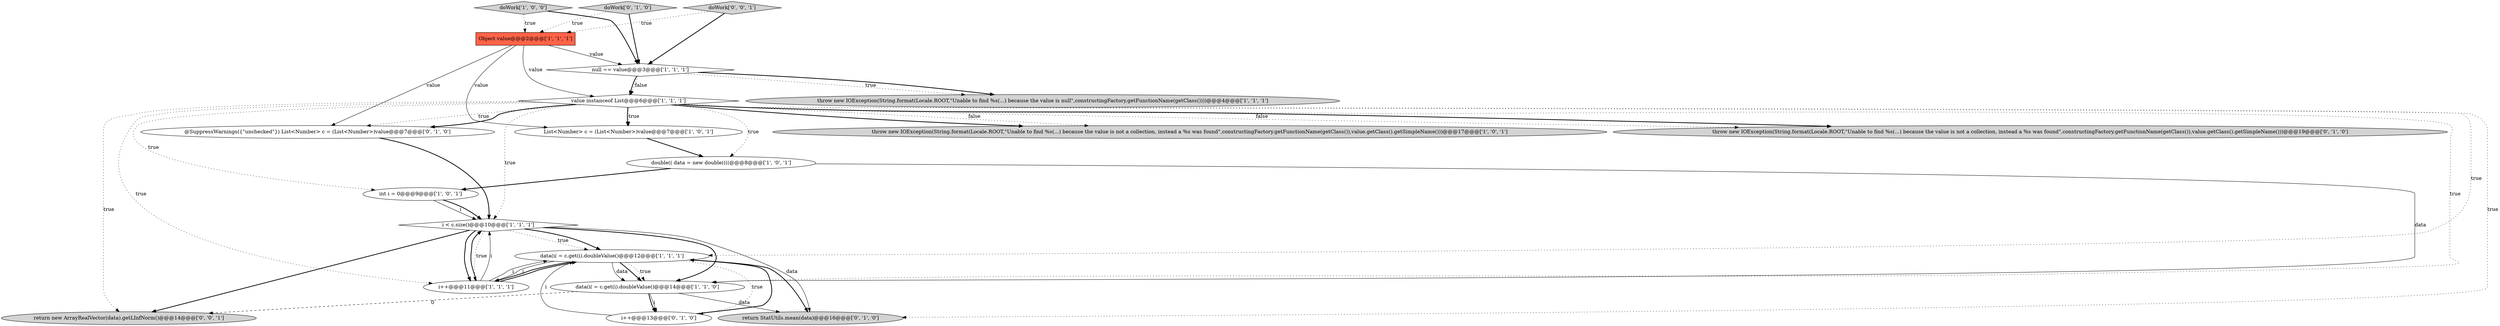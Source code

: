 digraph {
9 [style = filled, label = "Object value@@@2@@@['1', '1', '1']", fillcolor = tomato, shape = box image = "AAA0AAABBB1BBB"];
1 [style = filled, label = "int i = 0@@@9@@@['1', '0', '1']", fillcolor = white, shape = ellipse image = "AAA0AAABBB1BBB"];
2 [style = filled, label = "null == value@@@3@@@['1', '1', '1']", fillcolor = white, shape = diamond image = "AAA0AAABBB1BBB"];
11 [style = filled, label = "throw new IOException(String.format(Locale.ROOT,\"Unable to find %s(...) because the value is not a collection, instead a %s was found\",constructingFactory.getFunctionName(getClass()),value.getClass().getSimpleName()))@@@17@@@['1', '0', '1']", fillcolor = lightgray, shape = ellipse image = "AAA0AAABBB1BBB"];
12 [style = filled, label = "doWork['1', '0', '0']", fillcolor = lightgray, shape = diamond image = "AAA0AAABBB1BBB"];
13 [style = filled, label = "return StatUtils.mean(data)@@@16@@@['0', '1', '0']", fillcolor = lightgray, shape = ellipse image = "AAA0AAABBB2BBB"];
7 [style = filled, label = "data(i( = c.get(i).doubleValue()@@@12@@@['1', '1', '1']", fillcolor = white, shape = ellipse image = "AAA0AAABBB1BBB"];
17 [style = filled, label = "i++@@@13@@@['0', '1', '0']", fillcolor = white, shape = ellipse image = "AAA0AAABBB2BBB"];
18 [style = filled, label = "doWork['0', '0', '1']", fillcolor = lightgray, shape = diamond image = "AAA0AAABBB3BBB"];
16 [style = filled, label = "@SuppressWarnings({\"unchecked\"}) List<Number> c = (List<Number>)value@@@7@@@['0', '1', '0']", fillcolor = white, shape = ellipse image = "AAA0AAABBB2BBB"];
15 [style = filled, label = "throw new IOException(String.format(Locale.ROOT,\"Unable to find %s(...) because the value is not a collection, instead a %s was found\",constructingFactory.getFunctionName(getClass()),value.getClass().getSimpleName()))@@@19@@@['0', '1', '0']", fillcolor = lightgray, shape = ellipse image = "AAA0AAABBB2BBB"];
19 [style = filled, label = "return new ArrayRealVector(data).getLInfNorm()@@@14@@@['0', '0', '1']", fillcolor = lightgray, shape = ellipse image = "AAA0AAABBB3BBB"];
14 [style = filled, label = "doWork['0', '1', '0']", fillcolor = lightgray, shape = diamond image = "AAA0AAABBB2BBB"];
4 [style = filled, label = "List<Number> c = (List<Number>)value@@@7@@@['1', '0', '1']", fillcolor = white, shape = ellipse image = "AAA0AAABBB1BBB"];
8 [style = filled, label = "throw new IOException(String.format(Locale.ROOT,\"Unable to find %s(...) because the value is null\",constructingFactory.getFunctionName(getClass())))@@@4@@@['1', '1', '1']", fillcolor = lightgray, shape = ellipse image = "AAA0AAABBB1BBB"];
10 [style = filled, label = "value instanceof List@@@6@@@['1', '1', '1']", fillcolor = white, shape = diamond image = "AAA0AAABBB1BBB"];
6 [style = filled, label = "i < c.size()@@@10@@@['1', '1', '1']", fillcolor = white, shape = diamond image = "AAA0AAABBB1BBB"];
3 [style = filled, label = "i++@@@11@@@['1', '1', '1']", fillcolor = white, shape = ellipse image = "AAA0AAABBB1BBB"];
5 [style = filled, label = "double(( data = new double((((@@@8@@@['1', '0', '1']", fillcolor = white, shape = ellipse image = "AAA0AAABBB1BBB"];
0 [style = filled, label = "data(i( = c.get(i).doubleValue()@@@14@@@['1', '1', '0']", fillcolor = white, shape = ellipse image = "AAA0AAABBB1BBB"];
7->13 [style = bold, label=""];
6->3 [style = bold, label=""];
9->10 [style = solid, label="value"];
7->0 [style = solid, label="data"];
10->6 [style = dotted, label="true"];
10->15 [style = bold, label=""];
1->6 [style = solid, label="i"];
7->3 [style = solid, label="i"];
0->17 [style = bold, label=""];
0->19 [style = dashed, label="0"];
16->6 [style = bold, label=""];
3->7 [style = solid, label="i"];
10->3 [style = dotted, label="true"];
0->13 [style = solid, label="data"];
3->6 [style = bold, label=""];
7->0 [style = bold, label=""];
6->0 [style = bold, label=""];
6->19 [style = bold, label=""];
2->10 [style = dotted, label="false"];
17->7 [style = solid, label="i"];
18->2 [style = bold, label=""];
7->0 [style = dotted, label="true"];
2->10 [style = bold, label=""];
10->5 [style = dotted, label="true"];
7->3 [style = bold, label=""];
10->15 [style = dotted, label="false"];
3->6 [style = solid, label="i"];
17->7 [style = bold, label=""];
0->17 [style = solid, label="i"];
5->1 [style = bold, label=""];
9->16 [style = solid, label="value"];
12->2 [style = bold, label=""];
1->6 [style = bold, label=""];
6->13 [style = solid, label="data"];
10->11 [style = dotted, label="false"];
10->16 [style = bold, label=""];
10->13 [style = dotted, label="true"];
5->0 [style = solid, label="data"];
3->7 [style = bold, label=""];
10->19 [style = dotted, label="true"];
18->9 [style = dotted, label="true"];
6->7 [style = dotted, label="true"];
10->4 [style = bold, label=""];
10->0 [style = dotted, label="true"];
14->2 [style = bold, label=""];
14->9 [style = dotted, label="true"];
10->1 [style = dotted, label="true"];
10->4 [style = dotted, label="true"];
6->3 [style = dotted, label="true"];
6->7 [style = bold, label=""];
9->2 [style = solid, label="value"];
7->17 [style = dotted, label="true"];
10->16 [style = dotted, label="true"];
4->5 [style = bold, label=""];
10->7 [style = dotted, label="true"];
2->8 [style = dotted, label="true"];
2->8 [style = bold, label=""];
9->4 [style = solid, label="value"];
12->9 [style = dotted, label="true"];
10->11 [style = bold, label=""];
}
